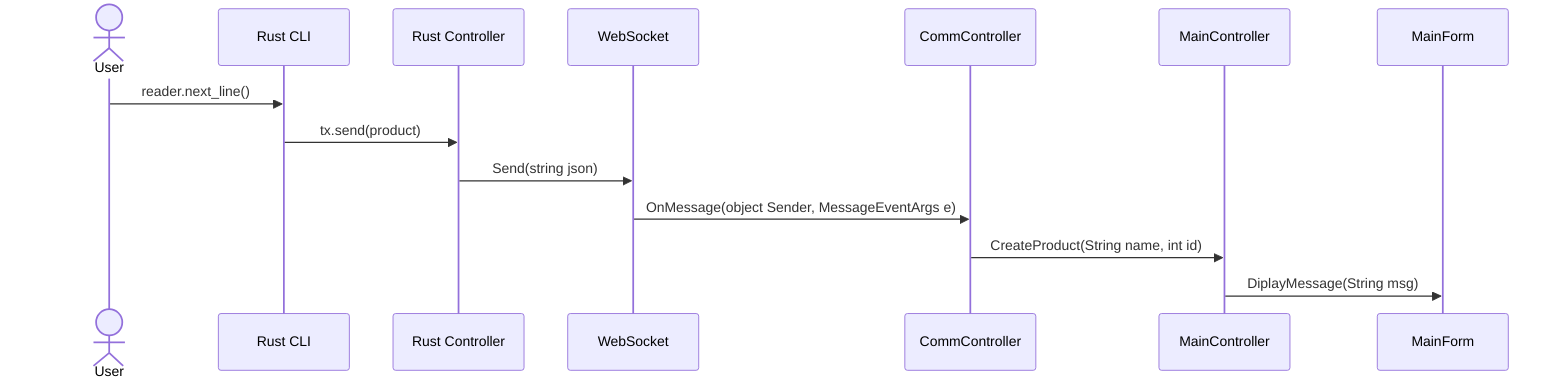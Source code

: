sequenceDiagram

actor User
participant CLI as Rust CLI
participant controller as Rust Controller
participant WebSocket
participant CommController
participant MainController
participant MainForm

User ->> CLI: reader.next_line()
CLI ->> controller: tx.send(product)
controller ->> WebSocket: Send(string json)
WebSocket ->> CommController: OnMessage(object Sender, MessageEventArgs e)
CommController ->> MainController: CreateProduct(String name, int id)
MainController ->> MainForm: DiplayMessage(String msg)